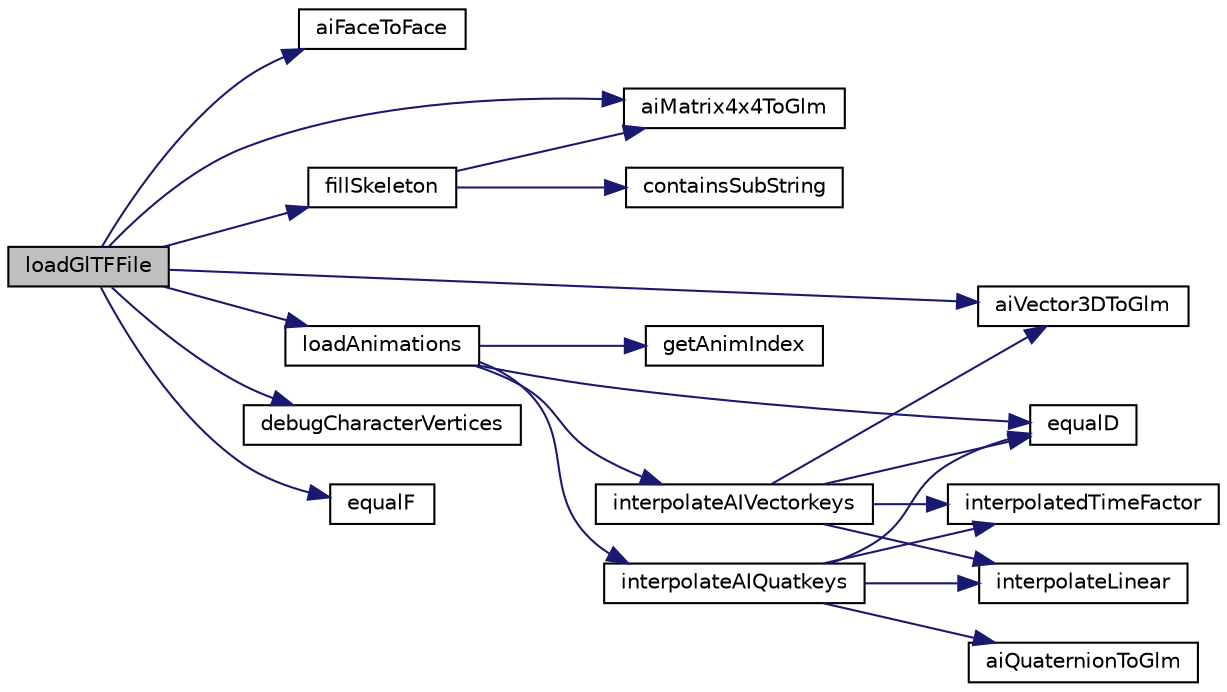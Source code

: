 digraph "loadGlTFFile"
{
 // LATEX_PDF_SIZE
  edge [fontname="Helvetica",fontsize="10",labelfontname="Helvetica",labelfontsize="10"];
  node [fontname="Helvetica",fontsize="10",shape=record];
  rankdir="LR";
  Node1 [label="loadGlTFFile",height=0.2,width=0.4,color="black", fillcolor="grey75", style="filled", fontcolor="black",tooltip="Loads the object from the given path."];
  Node1 -> Node2 [color="midnightblue",fontsize="10",style="solid",fontname="Helvetica"];
  Node2 [label="aiFaceToFace",height=0.2,width=0.4,color="black", fillcolor="white", style="filled",URL="$Assimp_8cpp.html#a7cbf60c3304e9dd0f4aa2171ec35c28f",tooltip="Convert aiFace to RehtiGraphics Face."];
  Node1 -> Node3 [color="midnightblue",fontsize="10",style="solid",fontname="Helvetica"];
  Node3 [label="aiMatrix4x4ToGlm",height=0.2,width=0.4,color="black", fillcolor="white", style="filled",URL="$Assimp_8cpp.html#aec04d4c1442d730b5dd16bce0b52a876",tooltip="Convert aiMatrix4x4 to glm::mat4."];
  Node1 -> Node4 [color="midnightblue",fontsize="10",style="solid",fontname="Helvetica"];
  Node4 [label="aiVector3DToGlm",height=0.2,width=0.4,color="black", fillcolor="white", style="filled",URL="$Assimp_8cpp.html#af714162056ba854a84fa8ff6ee9ff516",tooltip="Convert aiVector3D to glm::vec3."];
  Node1 -> Node5 [color="midnightblue",fontsize="10",style="solid",fontname="Helvetica"];
  Node5 [label="debugCharacterVertices",height=0.2,width=0.4,color="black", fillcolor="white", style="filled",URL="$Assimp_8cpp.html#ac7d1323db3bfb183d6e70fab3f431ed6",tooltip="Prints out faulty vertices."];
  Node1 -> Node6 [color="midnightblue",fontsize="10",style="solid",fontname="Helvetica"];
  Node6 [label="equalF",height=0.2,width=0.4,color="black", fillcolor="white", style="filled",URL="$Assimp_8cpp.html#a34a35189f1598429dc9003c820683963",tooltip=" "];
  Node1 -> Node7 [color="midnightblue",fontsize="10",style="solid",fontname="Helvetica"];
  Node7 [label="fillSkeleton",height=0.2,width=0.4,color="black", fillcolor="white", style="filled",URL="$Assimp_8cpp.html#af47dad6267e81004b88347e762a705e6",tooltip="Fills the given vectors with hierarchy and bone data."];
  Node7 -> Node3 [color="midnightblue",fontsize="10",style="solid",fontname="Helvetica"];
  Node7 -> Node8 [color="midnightblue",fontsize="10",style="solid",fontname="Helvetica"];
  Node8 [label="containsSubString",height=0.2,width=0.4,color="black", fillcolor="white", style="filled",URL="$Assimp_8cpp.html#a2053055d0e1b287a09d0bd479030df01",tooltip=" "];
  Node1 -> Node9 [color="midnightblue",fontsize="10",style="solid",fontname="Helvetica"];
  Node9 [label="loadAnimations",height=0.2,width=0.4,color="black", fillcolor="white", style="filled",URL="$Assimp_8cpp.html#acb65074d785be3958ddb16a3865228d3",tooltip="Loads animations from the given scene."];
  Node9 -> Node10 [color="midnightblue",fontsize="10",style="solid",fontname="Helvetica"];
  Node10 [label="equalD",height=0.2,width=0.4,color="black", fillcolor="white", style="filled",URL="$Assimp_8cpp.html#a49f04ae968a1677ced2c91be115ea8dc",tooltip=" "];
  Node9 -> Node11 [color="midnightblue",fontsize="10",style="solid",fontname="Helvetica"];
  Node11 [label="getAnimIndex",height=0.2,width=0.4,color="black", fillcolor="white", style="filled",URL="$BasicTypes_8hpp.html#abeaa9e402d6a6f63c932da7fa203c38c",tooltip=" "];
  Node9 -> Node12 [color="midnightblue",fontsize="10",style="solid",fontname="Helvetica"];
  Node12 [label="interpolateAIQuatkeys",height=0.2,width=0.4,color="black", fillcolor="white", style="filled",URL="$Assimp_8cpp.html#ab9ddfd5d96ddb6ab2180134628abcf3b",tooltip=" "];
  Node12 -> Node13 [color="midnightblue",fontsize="10",style="solid",fontname="Helvetica"];
  Node13 [label="aiQuaternionToGlm",height=0.2,width=0.4,color="black", fillcolor="white", style="filled",URL="$Assimp_8cpp.html#a82d60c84bd6e80bf366a651cd18fb805",tooltip="Convert aiQuaternion to glm::quat."];
  Node12 -> Node10 [color="midnightblue",fontsize="10",style="solid",fontname="Helvetica"];
  Node12 -> Node14 [color="midnightblue",fontsize="10",style="solid",fontname="Helvetica"];
  Node14 [label="interpolatedTimeFactor",height=0.2,width=0.4,color="black", fillcolor="white", style="filled",URL="$Assimp_8cpp.html#a3cf31b63f2461c3970db4c1977c7d4bc",tooltip=" "];
  Node12 -> Node15 [color="midnightblue",fontsize="10",style="solid",fontname="Helvetica"];
  Node15 [label="interpolateLinear",height=0.2,width=0.4,color="black", fillcolor="white", style="filled",URL="$Assimp_8cpp.html#a83b6795b8d851b9bee5e289c2759b108",tooltip=" "];
  Node9 -> Node16 [color="midnightblue",fontsize="10",style="solid",fontname="Helvetica"];
  Node16 [label="interpolateAIVectorkeys",height=0.2,width=0.4,color="black", fillcolor="white", style="filled",URL="$Assimp_8cpp.html#ab1d32709e6bd0b18a804efcc942fea3c",tooltip=" "];
  Node16 -> Node4 [color="midnightblue",fontsize="10",style="solid",fontname="Helvetica"];
  Node16 -> Node10 [color="midnightblue",fontsize="10",style="solid",fontname="Helvetica"];
  Node16 -> Node14 [color="midnightblue",fontsize="10",style="solid",fontname="Helvetica"];
  Node16 -> Node15 [color="midnightblue",fontsize="10",style="solid",fontname="Helvetica"];
}

